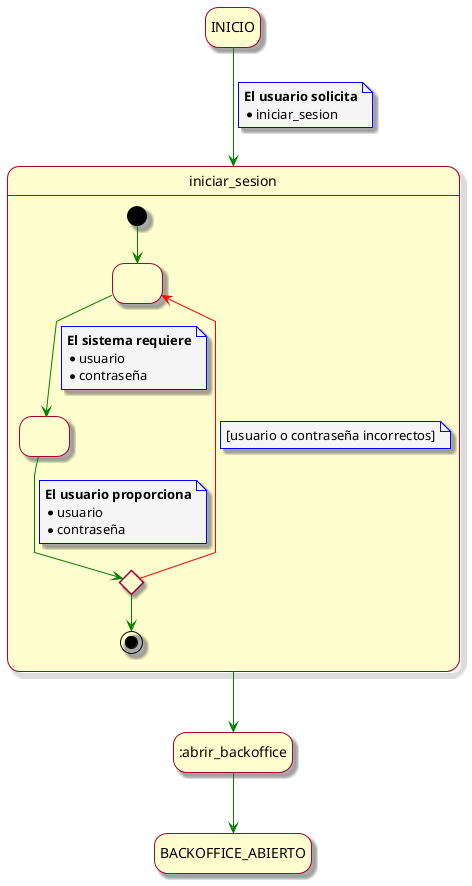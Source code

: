 @startuml tryhtr
skin rose 

skinparam {
    NoteBackgroundColor #whiteSmoke
    ArrowColor #green
    NoteBorderColor #blue
    linetype polyline
}


hide empty description

state initstate as "INICIO"
state iniciar_sesion
state openDashboard as ":abrir_backoffice"
state endstate as "BACKOFFICE_ABIERTO"

initstate --> iniciar_sesion
note on link
<b>El usuario solicita</b>
* iniciar_sesion
end note

state iniciar_sesion {

    state 1 as " "
    state 2 as " "
    state condicional <<choice>>

    [*] --> 1

    1 --> 2
    note on link
    <b>El sistema requiere</b>
    * usuario
    * contraseña
    end note

    2 --> condicional
    note on link
    <b>El usuario proporciona</b>
    * usuario
    * contraseña
    end note

    condicional -[#red]-> 1
    note on link
    [usuario o contraseña incorrectos]
    end note

    condicional --> [*]
}

iniciar_sesion  --> openDashboard

openDashboard --> endstate

@enduml
